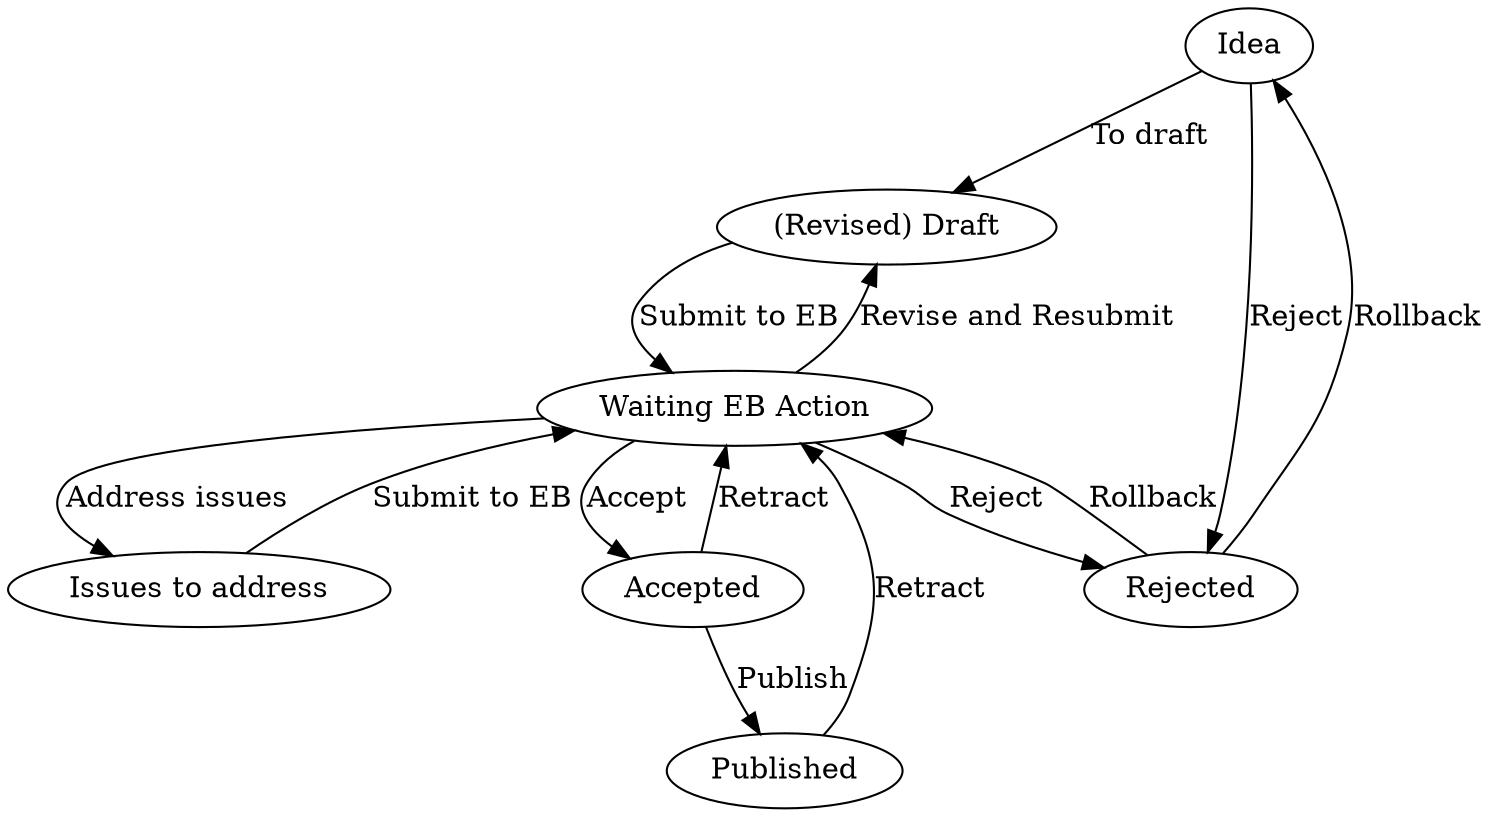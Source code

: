 /*
graphviz

The command line is

  dot -Tps -Grankdir=LR states.dot > states.ps

and the file is:
*/
digraph states {
//    size="3,2";
    rankdir=TB;
    node [shape=ellipse];
  
    // States
    idea [label = "Idea"];
    draft [label = "(Revised) Draft"];
    eb_draft [label = "Waiting EB Action"];
    issues [label = "Issues to address"];
    accepted [label = "Accepted"];
    rejected [label = "Rejected"];	// R.I.P.
    published [label = "Published"];
    
   
    // Transitions
    idea -> draft [label = "To draft"];				// 	User action
    idea -> rejected [label = "Reject" ];			// 	EB action
								// trigger: email to author
    draft -> eb_draft [label = "Submit to EB"];                 // 	User action   [ if r&r, require a new draft ]
								// trigger: if r&r, email to EB responsible (if it has a responsible assigned)
    eb_draft -> rejected [label = "Reject"];			// 	EB action
								// trigger: email to author
    eb_draft -> accepted [label = "Accept"];			// 	EB action
								// trigger: email to author
    eb_draft -> issues [label = "Address issues"];		// 	EB action	[ if submitted comments ]
								// trigger: email to author
    eb_draft -> draft [label = "Revise and Resubmit"];		// 	EB action	[ if submitted comments ]
								// trigger: email to author
    issues -> eb_draft [label = "Submit to EB"];		// 	User action	[ if submitted comments ]
								// trigger: email to EB responsible
    rejected -> eb_draft [label = "Rollback" ];			//	Manager
    rejected -> idea [label = "Rollback" ];			//	Manager
    accepted -> published [label = "Publish" ];			//	Publication manager
								// trigger: email to author
    accepted -> eb_draft [label = "Retract"];			// 	Manager
    published -> eb_draft [label = "Retract" ];			//	Manager
    
}
